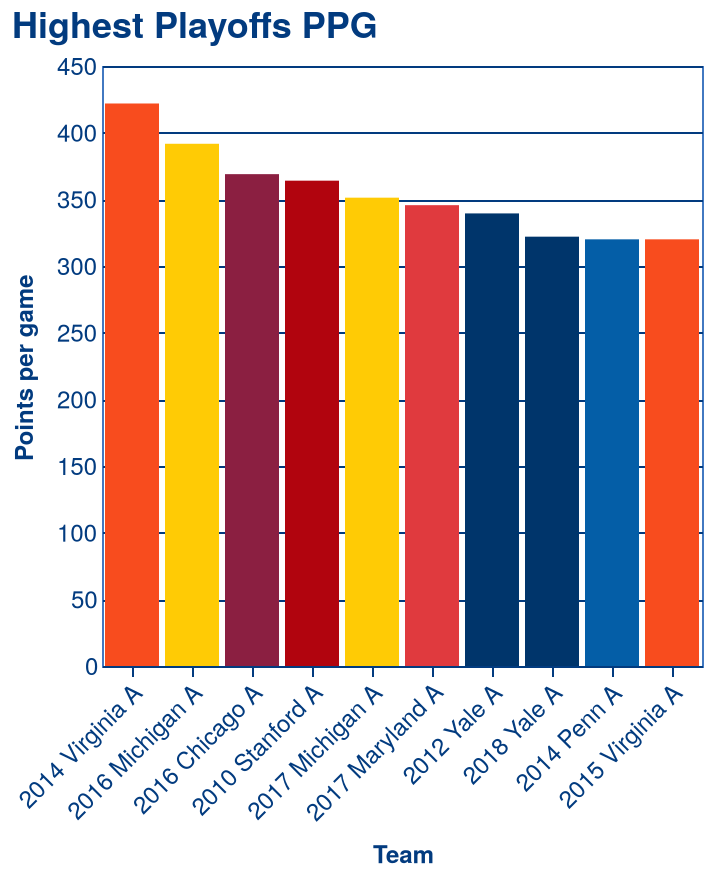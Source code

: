 {
  "$schema": "https://vega.github.io/schema/vega-lite/v5.json",
  "config": {
    "axisX": {
      "domain": true,
      "domainColor": "#023B7F",
      "domainWidth": 1,
      "grid": false,
      "labelAngle": 0,
      "labelColor": "#023B7F",
      "labelFont": "Helvetica Neue",
      "labelFontSize": 12,
      "tickColor": "#023B7F",
      "titleColor": "#023B7F",
      "titleFont": "Helvetica Neue",
      "titleFontSize": 12,
      "titlePadding": 10
    },
    "axisY": {
      "domain": false,
      "grid": true,
      "gridColor": "#023B7F",
      "gridWidth": 1,
      "labelAngle": 0,
      "labelColor": "#023B7F",
      "labelFont": "Helvetica Neue",
      "labelFontSize": 12,
      "ticks": false,
      "titleColor": "#023B7F",
      "titleFont": "Helvetica Neue",
      "titleFontSize": 12,
      "titlePadding": 10
    },
    "mark": {
      "color": "#4279C1",
      "fill": "#7EB7FD"
    },
    "title": {
      "anchor": "start",
      "color": "#023B7F",
      "font": "Helvetica Neue",
      "fontSize": 18
    },
    "view": {
      "height": 300,
      "stroke": "#4279C1",
      "width": 300
    }
  },
  "data": {
    "name": "data-26c9cebdeaca490f36be2bf1230b7666"
  },
  "datasets": {
    "data-26c9cebdeaca490f36be2bf1230b7666": [
      {
        "ppg": 421.88,
        "team": "Virginia A",
        "team_tournament": "2014 Virginia A",
        "tournament": "ACF Nationals 2014"
      },
      {
        "ppg": 391.67,
        "team": "Michigan A",
        "team_tournament": "2016 Michigan A",
        "tournament": "ACF Nationals 2016"
      },
      {
        "ppg": 368.89,
        "team": "Chicago A",
        "team_tournament": "2016 Chicago A",
        "tournament": "ACF Nationals 2016"
      },
      {
        "ppg": 364.0,
        "team": "Stanford A",
        "team_tournament": "2010 Stanford A",
        "tournament": "ACF Nationals 2010"
      },
      {
        "ppg": 351.25,
        "team": "Michigan A",
        "team_tournament": "2017 Michigan A",
        "tournament": "ACF Nationals 2017"
      },
      {
        "ppg": 345.62,
        "team": "Maryland A",
        "team_tournament": "2017 Maryland A",
        "tournament": "ACF Nationals 2017"
      },
      {
        "ppg": 339.44,
        "team": "Yale A",
        "team_tournament": "2012 Yale A",
        "tournament": "ACF Nationals 2012"
      },
      {
        "ppg": 322.0,
        "team": "Yale A",
        "team_tournament": "2018 Yale A",
        "tournament": "ACF Nationals 2018"
      },
      {
        "ppg": 320.0,
        "team": "Penn A",
        "team_tournament": "2014 Penn A",
        "tournament": "ACF Nationals 2014"
      },
      {
        "ppg": 320.0,
        "team": "Virginia A",
        "team_tournament": "2015 Virginia A",
        "tournament": "ACF Nationals 2015"
      }
    ]
  },
  "encoding": {
    "fill": {
      "field": "team",
      "legend": null,
      "scale": {
        "domain": [
          "Virginia A",
          "Chicago A",
          "Michigan A",
          "Penn A",
          "Yale A",
          "Stanford A",
          "Maryland A"
        ],
        "range": [
          "#F84C1E",
          "#8B1F41",
          "#FFCB05",
          "#045ea7",
          "#00356B",
          "#B1040E",
          "#E03A3E"
        ]
      },
      "title": "Team",
      "type": "nominal"
    },
    "tooltip": [
      {
        "field": "team",
        "type": "nominal"
      },
      {
        "field": "tournament",
        "type": "nominal"
      },
      {
        "field": "ppg",
        "type": "quantitative"
      }
    ],
    "x": {
      "axis": {
        "labelAngle": 315
      },
      "field": "team_tournament",
      "sort": [
        "ppg"
      ],
      "title": "Team",
      "type": "nominal"
    },
    "y": {
      "field": "ppg",
      "title": "Points per game",
      "type": "quantitative"
    }
  },
  "mark": "bar",
  "title": "Highest Playoffs PPG"
}